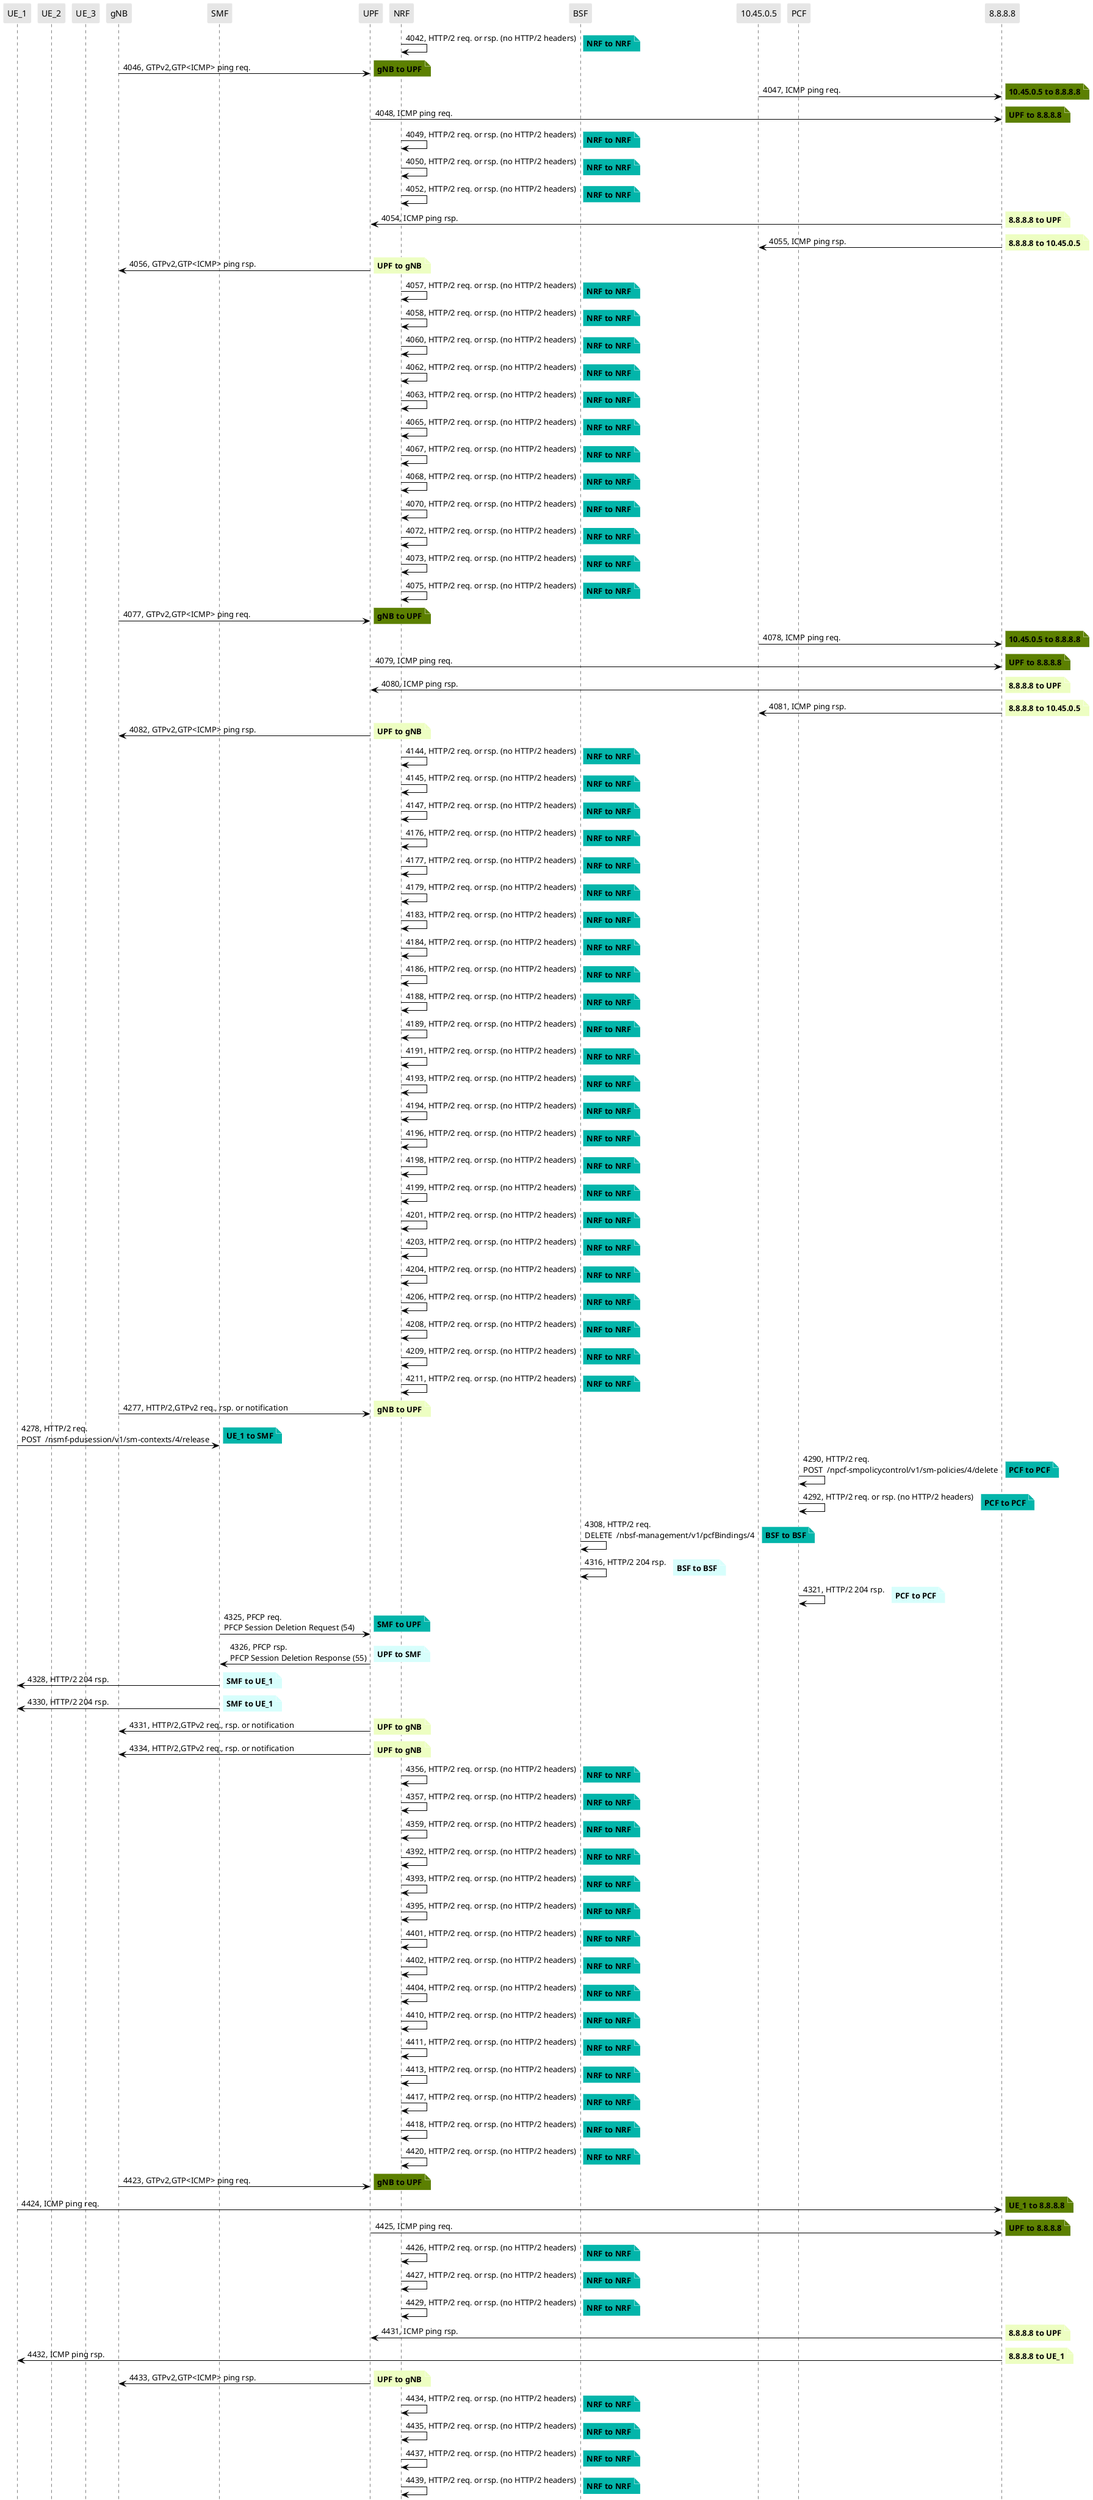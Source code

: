 @startuml
skinparam shadowing false
skinparam NoteBorderColor white
skinparam sequence {
    ArrowColor black
    LifeLineBorderColor black
    LifeLineBackgroundColor black
    ParticipantBorderColor white
    ParticipantBackgroundColor #e6e6e6
}
participant "UE_1"
participant "UE_2"
participant "UE_3"
participant "gNB"
participant "SMF"
participant "UPF"
participant "NRF"
participant "BSF"
participant "10.45.0.5"
participant "PCF"
participant "8.8.8.8"

"NRF" -> "NRF": 4042, HTTP/2 req. or rsp. (no HTTP/2 headers)

note right #03B5AA
**NRF to NRF**
end note

"gNB" -> "UPF": 4046, GTPv2,GTP<ICMP> ping req.

note right #5C8001
**gNB to UPF**
end note

"10.45.0.5" -> "8.8.8.8": 4047, ICMP ping req.

note right #5C8001
**10.45.0.5 to 8.8.8.8**
end note

"UPF" -> "8.8.8.8": 4048, ICMP ping req.

note right #5C8001
**UPF to 8.8.8.8**
end note

"NRF" -> "NRF": 4049, HTTP/2 req. or rsp. (no HTTP/2 headers)

note right #03B5AA
**NRF to NRF**
end note

"NRF" -> "NRF": 4050, HTTP/2 req. or rsp. (no HTTP/2 headers)

note right #03B5AA
**NRF to NRF**
end note

"NRF" -> "NRF": 4052, HTTP/2 req. or rsp. (no HTTP/2 headers)

note right #03B5AA
**NRF to NRF**
end note

"8.8.8.8" -> "UPF": 4054, ICMP ping rsp.

note right #EDFEC2
**8.8.8.8 to UPF**
end note

"8.8.8.8" -> "10.45.0.5": 4055, ICMP ping rsp.

note right #EDFEC2
**8.8.8.8 to 10.45.0.5**
end note

"UPF" -> "gNB": 4056, GTPv2,GTP<ICMP> ping rsp.

note right #EDFEC2
**UPF to gNB**
end note

"NRF" -> "NRF": 4057, HTTP/2 req. or rsp. (no HTTP/2 headers)

note right #03B5AA
**NRF to NRF**
end note

"NRF" -> "NRF": 4058, HTTP/2 req. or rsp. (no HTTP/2 headers)

note right #03B5AA
**NRF to NRF**
end note

"NRF" -> "NRF": 4060, HTTP/2 req. or rsp. (no HTTP/2 headers)

note right #03B5AA
**NRF to NRF**
end note

"NRF" -> "NRF": 4062, HTTP/2 req. or rsp. (no HTTP/2 headers)

note right #03B5AA
**NRF to NRF**
end note

"NRF" -> "NRF": 4063, HTTP/2 req. or rsp. (no HTTP/2 headers)

note right #03B5AA
**NRF to NRF**
end note

"NRF" -> "NRF": 4065, HTTP/2 req. or rsp. (no HTTP/2 headers)

note right #03B5AA
**NRF to NRF**
end note

"NRF" -> "NRF": 4067, HTTP/2 req. or rsp. (no HTTP/2 headers)

note right #03B5AA
**NRF to NRF**
end note

"NRF" -> "NRF": 4068, HTTP/2 req. or rsp. (no HTTP/2 headers)

note right #03B5AA
**NRF to NRF**
end note

"NRF" -> "NRF": 4070, HTTP/2 req. or rsp. (no HTTP/2 headers)

note right #03B5AA
**NRF to NRF**
end note

"NRF" -> "NRF": 4072, HTTP/2 req. or rsp. (no HTTP/2 headers)

note right #03B5AA
**NRF to NRF**
end note

"NRF" -> "NRF": 4073, HTTP/2 req. or rsp. (no HTTP/2 headers)

note right #03B5AA
**NRF to NRF**
end note

"NRF" -> "NRF": 4075, HTTP/2 req. or rsp. (no HTTP/2 headers)

note right #03B5AA
**NRF to NRF**
end note

"gNB" -> "UPF": 4077, GTPv2,GTP<ICMP> ping req.

note right #5C8001
**gNB to UPF**
end note

"10.45.0.5" -> "8.8.8.8": 4078, ICMP ping req.

note right #5C8001
**10.45.0.5 to 8.8.8.8**
end note

"UPF" -> "8.8.8.8": 4079, ICMP ping req.

note right #5C8001
**UPF to 8.8.8.8**
end note

"8.8.8.8" -> "UPF": 4080, ICMP ping rsp.

note right #EDFEC2
**8.8.8.8 to UPF**
end note

"8.8.8.8" -> "10.45.0.5": 4081, ICMP ping rsp.

note right #EDFEC2
**8.8.8.8 to 10.45.0.5**
end note

"UPF" -> "gNB": 4082, GTPv2,GTP<ICMP> ping rsp.

note right #EDFEC2
**UPF to gNB**
end note

"NRF" -> "NRF": 4144, HTTP/2 req. or rsp. (no HTTP/2 headers)

note right #03B5AA
**NRF to NRF**
end note

"NRF" -> "NRF": 4145, HTTP/2 req. or rsp. (no HTTP/2 headers)

note right #03B5AA
**NRF to NRF**
end note

"NRF" -> "NRF": 4147, HTTP/2 req. or rsp. (no HTTP/2 headers)

note right #03B5AA
**NRF to NRF**
end note

"NRF" -> "NRF": 4176, HTTP/2 req. or rsp. (no HTTP/2 headers)

note right #03B5AA
**NRF to NRF**
end note

"NRF" -> "NRF": 4177, HTTP/2 req. or rsp. (no HTTP/2 headers)

note right #03B5AA
**NRF to NRF**
end note

"NRF" -> "NRF": 4179, HTTP/2 req. or rsp. (no HTTP/2 headers)

note right #03B5AA
**NRF to NRF**
end note

"NRF" -> "NRF": 4183, HTTP/2 req. or rsp. (no HTTP/2 headers)

note right #03B5AA
**NRF to NRF**
end note

"NRF" -> "NRF": 4184, HTTP/2 req. or rsp. (no HTTP/2 headers)

note right #03B5AA
**NRF to NRF**
end note

"NRF" -> "NRF": 4186, HTTP/2 req. or rsp. (no HTTP/2 headers)

note right #03B5AA
**NRF to NRF**
end note

"NRF" -> "NRF": 4188, HTTP/2 req. or rsp. (no HTTP/2 headers)

note right #03B5AA
**NRF to NRF**
end note

"NRF" -> "NRF": 4189, HTTP/2 req. or rsp. (no HTTP/2 headers)

note right #03B5AA
**NRF to NRF**
end note

"NRF" -> "NRF": 4191, HTTP/2 req. or rsp. (no HTTP/2 headers)

note right #03B5AA
**NRF to NRF**
end note

"NRF" -> "NRF": 4193, HTTP/2 req. or rsp. (no HTTP/2 headers)

note right #03B5AA
**NRF to NRF**
end note

"NRF" -> "NRF": 4194, HTTP/2 req. or rsp. (no HTTP/2 headers)

note right #03B5AA
**NRF to NRF**
end note

"NRF" -> "NRF": 4196, HTTP/2 req. or rsp. (no HTTP/2 headers)

note right #03B5AA
**NRF to NRF**
end note

"NRF" -> "NRF": 4198, HTTP/2 req. or rsp. (no HTTP/2 headers)

note right #03B5AA
**NRF to NRF**
end note

"NRF" -> "NRF": 4199, HTTP/2 req. or rsp. (no HTTP/2 headers)

note right #03B5AA
**NRF to NRF**
end note

"NRF" -> "NRF": 4201, HTTP/2 req. or rsp. (no HTTP/2 headers)

note right #03B5AA
**NRF to NRF**
end note

"NRF" -> "NRF": 4203, HTTP/2 req. or rsp. (no HTTP/2 headers)

note right #03B5AA
**NRF to NRF**
end note

"NRF" -> "NRF": 4204, HTTP/2 req. or rsp. (no HTTP/2 headers)

note right #03B5AA
**NRF to NRF**
end note

"NRF" -> "NRF": 4206, HTTP/2 req. or rsp. (no HTTP/2 headers)

note right #03B5AA
**NRF to NRF**
end note

"NRF" -> "NRF": 4208, HTTP/2 req. or rsp. (no HTTP/2 headers)

note right #03B5AA
**NRF to NRF**
end note

"NRF" -> "NRF": 4209, HTTP/2 req. or rsp. (no HTTP/2 headers)

note right #03B5AA
**NRF to NRF**
end note

"NRF" -> "NRF": 4211, HTTP/2 req. or rsp. (no HTTP/2 headers)

note right #03B5AA
**NRF to NRF**
end note

"gNB" -> "UPF": 4277, HTTP/2,GTPv2 req., rsp. or notification

note right #EDFEC2
**gNB to UPF**
end note

"UE_1" -> "SMF": 4278, HTTP/2 req.\nPOST  /nsmf-pdusession/v1/sm-contexts/4/release

note right #03B5AA
**UE_1 to SMF**
end note

"PCF" -> "PCF": 4290, HTTP/2 req.\nPOST  /npcf-smpolicycontrol/v1/sm-policies/4/delete

note right #03B5AA
**PCF to PCF**
end note

"PCF" -> "PCF": 4292, HTTP/2 req. or rsp. (no HTTP/2 headers)

note right #03B5AA
**PCF to PCF**
end note

"BSF" -> "BSF": 4308, HTTP/2 req.\nDELETE  /nbsf-management/v1/pcfBindings/4

note right #03B5AA
**BSF to BSF**
end note

"BSF" -> "BSF": 4316, HTTP/2 204 rsp.

note right #D7FEFC
**BSF to BSF**
end note

"PCF" -> "PCF": 4321, HTTP/2 204 rsp.

note right #D7FEFC
**PCF to PCF**
end note

"SMF" -> "UPF": 4325, PFCP req.\nPFCP Session Deletion Request (54)

note right #03B5AA
**SMF to UPF**
end note

"UPF" -> "SMF": 4326, PFCP rsp.\nPFCP Session Deletion Response (55)

note right #D7FEFC
**UPF to SMF**
end note

"SMF" -> "UE_1": 4328, HTTP/2 204 rsp.

note right #D7FEFC
**SMF to UE_1**
end note

"SMF" -> "UE_1": 4330, HTTP/2 204 rsp.

note right #D7FEFC
**SMF to UE_1**
end note

"UPF" -> "gNB": 4331, HTTP/2,GTPv2 req., rsp. or notification

note right #EDFEC2
**UPF to gNB**
end note

"UPF" -> "gNB": 4334, HTTP/2,GTPv2 req., rsp. or notification

note right #EDFEC2
**UPF to gNB**
end note

"NRF" -> "NRF": 4356, HTTP/2 req. or rsp. (no HTTP/2 headers)

note right #03B5AA
**NRF to NRF**
end note

"NRF" -> "NRF": 4357, HTTP/2 req. or rsp. (no HTTP/2 headers)

note right #03B5AA
**NRF to NRF**
end note

"NRF" -> "NRF": 4359, HTTP/2 req. or rsp. (no HTTP/2 headers)

note right #03B5AA
**NRF to NRF**
end note

"NRF" -> "NRF": 4392, HTTP/2 req. or rsp. (no HTTP/2 headers)

note right #03B5AA
**NRF to NRF**
end note

"NRF" -> "NRF": 4393, HTTP/2 req. or rsp. (no HTTP/2 headers)

note right #03B5AA
**NRF to NRF**
end note

"NRF" -> "NRF": 4395, HTTP/2 req. or rsp. (no HTTP/2 headers)

note right #03B5AA
**NRF to NRF**
end note

"NRF" -> "NRF": 4401, HTTP/2 req. or rsp. (no HTTP/2 headers)

note right #03B5AA
**NRF to NRF**
end note

"NRF" -> "NRF": 4402, HTTP/2 req. or rsp. (no HTTP/2 headers)

note right #03B5AA
**NRF to NRF**
end note

"NRF" -> "NRF": 4404, HTTP/2 req. or rsp. (no HTTP/2 headers)

note right #03B5AA
**NRF to NRF**
end note

"NRF" -> "NRF": 4410, HTTP/2 req. or rsp. (no HTTP/2 headers)

note right #03B5AA
**NRF to NRF**
end note

"NRF" -> "NRF": 4411, HTTP/2 req. or rsp. (no HTTP/2 headers)

note right #03B5AA
**NRF to NRF**
end note

"NRF" -> "NRF": 4413, HTTP/2 req. or rsp. (no HTTP/2 headers)

note right #03B5AA
**NRF to NRF**
end note

"NRF" -> "NRF": 4417, HTTP/2 req. or rsp. (no HTTP/2 headers)

note right #03B5AA
**NRF to NRF**
end note

"NRF" -> "NRF": 4418, HTTP/2 req. or rsp. (no HTTP/2 headers)

note right #03B5AA
**NRF to NRF**
end note

"NRF" -> "NRF": 4420, HTTP/2 req. or rsp. (no HTTP/2 headers)

note right #03B5AA
**NRF to NRF**
end note

"gNB" -> "UPF": 4423, GTPv2,GTP<ICMP> ping req.

note right #5C8001
**gNB to UPF**
end note

"UE_1" -> "8.8.8.8": 4424, ICMP ping req.

note right #5C8001
**UE_1 to 8.8.8.8**
end note

"UPF" -> "8.8.8.8": 4425, ICMP ping req.

note right #5C8001
**UPF to 8.8.8.8**
end note

"NRF" -> "NRF": 4426, HTTP/2 req. or rsp. (no HTTP/2 headers)

note right #03B5AA
**NRF to NRF**
end note

"NRF" -> "NRF": 4427, HTTP/2 req. or rsp. (no HTTP/2 headers)

note right #03B5AA
**NRF to NRF**
end note

"NRF" -> "NRF": 4429, HTTP/2 req. or rsp. (no HTTP/2 headers)

note right #03B5AA
**NRF to NRF**
end note

"8.8.8.8" -> "UPF": 4431, ICMP ping rsp.

note right #EDFEC2
**8.8.8.8 to UPF**
end note

"8.8.8.8" -> "UE_1": 4432, ICMP ping rsp.

note right #EDFEC2
**8.8.8.8 to UE_1**
end note

"UPF" -> "gNB": 4433, GTPv2,GTP<ICMP> ping rsp.

note right #EDFEC2
**UPF to gNB**
end note

"NRF" -> "NRF": 4434, HTTP/2 req. or rsp. (no HTTP/2 headers)

note right #03B5AA
**NRF to NRF**
end note

"NRF" -> "NRF": 4435, HTTP/2 req. or rsp. (no HTTP/2 headers)

note right #03B5AA
**NRF to NRF**
end note

"NRF" -> "NRF": 4437, HTTP/2 req. or rsp. (no HTTP/2 headers)

note right #03B5AA
**NRF to NRF**
end note

"NRF" -> "NRF": 4439, HTTP/2 req. or rsp. (no HTTP/2 headers)

note right #03B5AA
**NRF to NRF**
end note

"NRF" -> "NRF": 4440, HTTP/2 req. or rsp. (no HTTP/2 headers)

note right #03B5AA
**NRF to NRF**
end note

"NRF" -> "NRF": 4442, HTTP/2 req. or rsp. (no HTTP/2 headers)

note right #03B5AA
**NRF to NRF**
end note

"gNB" -> "UPF": 4447, GTPv2,GTP<ICMP> ping req.

note right #5C8001
**gNB to UPF**
end note

"UE_1" -> "8.8.8.8": 4448, ICMP ping req.

note right #5C8001
**UE_1 to 8.8.8.8**
end note

"UPF" -> "8.8.8.8": 4449, ICMP ping req.

note right #5C8001
**UPF to 8.8.8.8**
end note

"8.8.8.8" -> "UPF": 4450, ICMP ping rsp.

note right #EDFEC2
**8.8.8.8 to UPF**
end note

"8.8.8.8" -> "UE_1": 4451, ICMP ping rsp.

note right #EDFEC2
**8.8.8.8 to UE_1**
end note

@enduml
